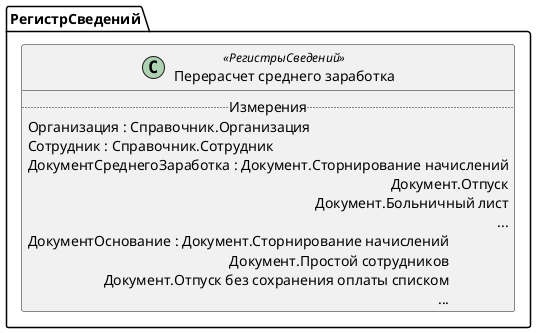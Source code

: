 ﻿@startuml ПерерасчетСреднегоЗаработка
'!include templates.wsd
'..\include templates.wsd
class РегистрСведений.ПерерасчетСреднегоЗаработка as "Перерасчет среднего заработка" <<РегистрыСведений>>
{
..Измерения..
Организация : Справочник.Организация
Сотрудник : Справочник.Сотрудник
ДокументСреднегоЗаработка : Документ.Сторнирование начислений\rДокумент.Отпуск\rДокумент.Больничный лист\r...
ДокументОснование : Документ.Сторнирование начислений\rДокумент.Простой сотрудников\rДокумент.Отпуск без сохранения оплаты списком\r...
}
@enduml
